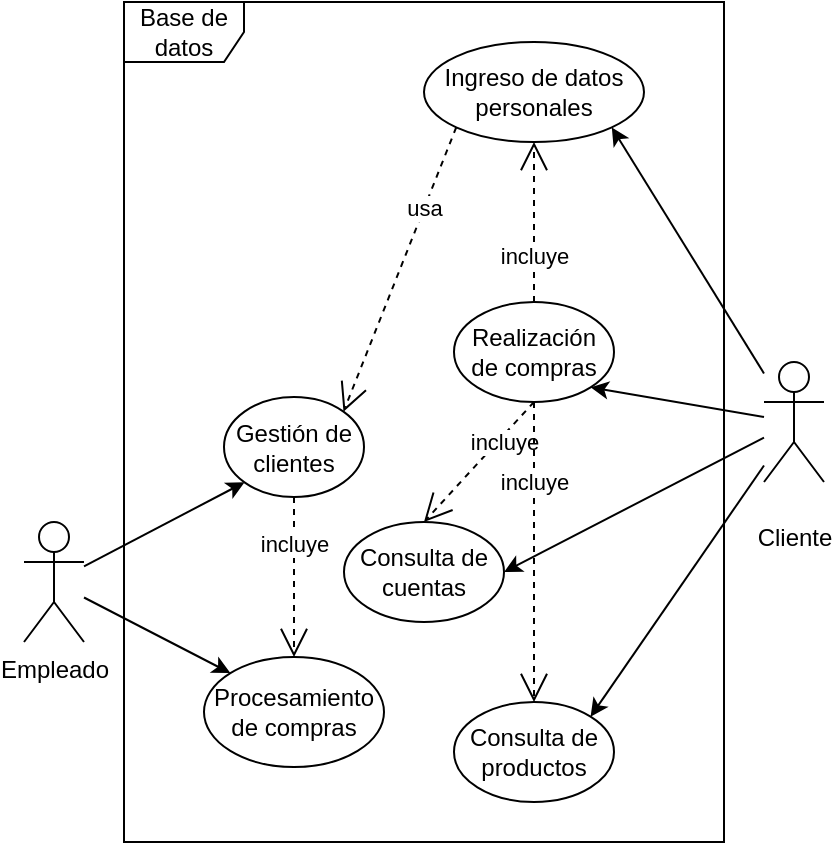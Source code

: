<mxfile version="22.1.0" type="device">
  <diagram name="Página-1" id="99s5c-YsY6Qn1IzTc98X">
    <mxGraphModel dx="1674" dy="782" grid="1" gridSize="10" guides="1" tooltips="1" connect="1" arrows="1" fold="1" page="1" pageScale="1" pageWidth="1169" pageHeight="827" math="0" shadow="0">
      <root>
        <mxCell id="0" />
        <mxCell id="1" parent="0" />
        <mxCell id="DYnebnUDaOTY5bF_qf12-1" value="&lt;br&gt;Cliente" style="shape=umlActor;verticalLabelPosition=bottom;verticalAlign=top;html=1;" parent="1" vertex="1">
          <mxGeometry x="750" y="230" width="30" height="60" as="geometry" />
        </mxCell>
        <mxCell id="DYnebnUDaOTY5bF_qf12-2" value="Base de datos" style="shape=umlFrame;whiteSpace=wrap;html=1;pointerEvents=0;" parent="1" vertex="1">
          <mxGeometry x="430" y="50" width="300" height="420" as="geometry" />
        </mxCell>
        <mxCell id="DYnebnUDaOTY5bF_qf12-6" value="Empleado" style="shape=umlActor;verticalLabelPosition=bottom;verticalAlign=top;html=1;" parent="1" vertex="1">
          <mxGeometry x="380" y="310" width="30" height="60" as="geometry" />
        </mxCell>
        <mxCell id="DYnebnUDaOTY5bF_qf12-7" value="Gestión de clientes" style="ellipse;whiteSpace=wrap;html=1;" parent="1" vertex="1">
          <mxGeometry x="480" y="247.5" width="70" height="50" as="geometry" />
        </mxCell>
        <mxCell id="DYnebnUDaOTY5bF_qf12-8" value="Procesamiento de compras" style="ellipse;whiteSpace=wrap;html=1;" parent="1" vertex="1">
          <mxGeometry x="470" y="377.5" width="90" height="55" as="geometry" />
        </mxCell>
        <mxCell id="DYnebnUDaOTY5bF_qf12-9" value="Realización de compras" style="ellipse;whiteSpace=wrap;html=1;" parent="1" vertex="1">
          <mxGeometry x="595" y="200" width="80" height="50" as="geometry" />
        </mxCell>
        <mxCell id="DYnebnUDaOTY5bF_qf12-10" value="Consulta de productos" style="ellipse;whiteSpace=wrap;html=1;" parent="1" vertex="1">
          <mxGeometry x="595" y="400" width="80" height="50" as="geometry" />
        </mxCell>
        <mxCell id="DYnebnUDaOTY5bF_qf12-11" value="Consulta de cuentas" style="ellipse;whiteSpace=wrap;html=1;" parent="1" vertex="1">
          <mxGeometry x="540" y="310" width="80" height="50" as="geometry" />
        </mxCell>
        <mxCell id="DYnebnUDaOTY5bF_qf12-12" value="incluye" style="endArrow=open;endSize=12;dashed=1;html=1;rounded=0;exitX=0.5;exitY=1;exitDx=0;exitDy=0;entryX=0.5;entryY=0;entryDx=0;entryDy=0;" parent="1" source="DYnebnUDaOTY5bF_qf12-9" target="DYnebnUDaOTY5bF_qf12-11" edge="1">
          <mxGeometry x="-0.389" y="2" width="160" relative="1" as="geometry">
            <mxPoint x="495" y="360" as="sourcePoint" />
            <mxPoint x="655" y="360" as="targetPoint" />
            <mxPoint as="offset" />
          </mxGeometry>
        </mxCell>
        <mxCell id="DYnebnUDaOTY5bF_qf12-14" value="" style="endArrow=classic;html=1;rounded=0;entryX=0;entryY=1;entryDx=0;entryDy=0;" parent="1" source="DYnebnUDaOTY5bF_qf12-6" target="DYnebnUDaOTY5bF_qf12-7" edge="1">
          <mxGeometry width="50" height="50" relative="1" as="geometry">
            <mxPoint x="560" y="425" as="sourcePoint" />
            <mxPoint x="610" y="375" as="targetPoint" />
          </mxGeometry>
        </mxCell>
        <mxCell id="DYnebnUDaOTY5bF_qf12-15" value="" style="endArrow=classic;html=1;rounded=0;entryX=1;entryY=0;entryDx=0;entryDy=0;" parent="1" source="DYnebnUDaOTY5bF_qf12-1" target="DYnebnUDaOTY5bF_qf12-10" edge="1">
          <mxGeometry width="50" height="50" relative="1" as="geometry">
            <mxPoint x="420" y="394" as="sourcePoint" />
            <mxPoint x="500" y="363" as="targetPoint" />
          </mxGeometry>
        </mxCell>
        <mxCell id="DYnebnUDaOTY5bF_qf12-16" value="" style="endArrow=classic;html=1;rounded=0;entryX=0;entryY=0;entryDx=0;entryDy=0;" parent="1" source="DYnebnUDaOTY5bF_qf12-6" target="DYnebnUDaOTY5bF_qf12-8" edge="1">
          <mxGeometry width="50" height="50" relative="1" as="geometry">
            <mxPoint x="430" y="409" as="sourcePoint" />
            <mxPoint x="510" y="378" as="targetPoint" />
          </mxGeometry>
        </mxCell>
        <mxCell id="DYnebnUDaOTY5bF_qf12-17" value="" style="endArrow=classic;html=1;rounded=0;entryX=1;entryY=0.5;entryDx=0;entryDy=0;" parent="1" source="DYnebnUDaOTY5bF_qf12-1" target="DYnebnUDaOTY5bF_qf12-11" edge="1">
          <mxGeometry width="50" height="50" relative="1" as="geometry">
            <mxPoint x="440" y="414" as="sourcePoint" />
            <mxPoint x="520" y="390" as="targetPoint" />
          </mxGeometry>
        </mxCell>
        <mxCell id="DYnebnUDaOTY5bF_qf12-18" value="" style="endArrow=classic;html=1;rounded=0;entryX=1;entryY=1;entryDx=0;entryDy=0;" parent="1" source="DYnebnUDaOTY5bF_qf12-1" target="DYnebnUDaOTY5bF_qf12-9" edge="1">
          <mxGeometry width="50" height="50" relative="1" as="geometry">
            <mxPoint x="450" y="424" as="sourcePoint" />
            <mxPoint x="530" y="393" as="targetPoint" />
          </mxGeometry>
        </mxCell>
        <mxCell id="DYnebnUDaOTY5bF_qf12-20" value="incluye" style="endArrow=open;endSize=12;dashed=1;html=1;rounded=0;exitX=0.5;exitY=1;exitDx=0;exitDy=0;entryX=0.5;entryY=0;entryDx=0;entryDy=0;" parent="1" source="DYnebnUDaOTY5bF_qf12-7" target="DYnebnUDaOTY5bF_qf12-8" edge="1">
          <mxGeometry x="-0.429" width="160" relative="1" as="geometry">
            <mxPoint x="660" y="297.5" as="sourcePoint" />
            <mxPoint x="660" y="367.5" as="targetPoint" />
            <mxPoint as="offset" />
          </mxGeometry>
        </mxCell>
        <mxCell id="uTSheUNNMHpEp6hS5WEN-1" value="Ingreso de datos personales" style="ellipse;whiteSpace=wrap;html=1;" vertex="1" parent="1">
          <mxGeometry x="580" y="70" width="110" height="50" as="geometry" />
        </mxCell>
        <mxCell id="uTSheUNNMHpEp6hS5WEN-2" value="" style="endArrow=classic;html=1;rounded=0;entryX=1;entryY=1;entryDx=0;entryDy=0;" edge="1" parent="1" source="DYnebnUDaOTY5bF_qf12-1" target="uTSheUNNMHpEp6hS5WEN-1">
          <mxGeometry width="50" height="50" relative="1" as="geometry">
            <mxPoint x="760" y="359" as="sourcePoint" />
            <mxPoint x="688" y="333" as="targetPoint" />
          </mxGeometry>
        </mxCell>
        <mxCell id="uTSheUNNMHpEp6hS5WEN-3" value="incluye" style="endArrow=open;endSize=12;dashed=1;html=1;rounded=0;exitX=0.5;exitY=0;exitDx=0;exitDy=0;entryX=0.5;entryY=1;entryDx=0;entryDy=0;" edge="1" parent="1" source="DYnebnUDaOTY5bF_qf12-9" target="uTSheUNNMHpEp6hS5WEN-1">
          <mxGeometry x="-0.429" width="160" relative="1" as="geometry">
            <mxPoint x="855" y="260" as="sourcePoint" />
            <mxPoint x="855" y="330" as="targetPoint" />
            <mxPoint as="offset" />
          </mxGeometry>
        </mxCell>
        <mxCell id="uTSheUNNMHpEp6hS5WEN-4" value="usa" style="endArrow=open;endSize=12;dashed=1;html=1;rounded=0;exitX=0;exitY=1;exitDx=0;exitDy=0;entryX=1;entryY=0;entryDx=0;entryDy=0;" edge="1" parent="1" source="uTSheUNNMHpEp6hS5WEN-1" target="DYnebnUDaOTY5bF_qf12-7">
          <mxGeometry x="-0.429" width="160" relative="1" as="geometry">
            <mxPoint x="525" y="308" as="sourcePoint" />
            <mxPoint x="525" y="388" as="targetPoint" />
            <mxPoint as="offset" />
          </mxGeometry>
        </mxCell>
        <mxCell id="uTSheUNNMHpEp6hS5WEN-6" value="incluye" style="endArrow=open;endSize=12;dashed=1;html=1;rounded=0;exitX=0.5;exitY=1;exitDx=0;exitDy=0;entryX=0.5;entryY=0;entryDx=0;entryDy=0;" edge="1" parent="1" source="DYnebnUDaOTY5bF_qf12-9" target="DYnebnUDaOTY5bF_qf12-10">
          <mxGeometry x="-0.467" width="160" relative="1" as="geometry">
            <mxPoint x="645" y="260" as="sourcePoint" />
            <mxPoint x="590" y="320" as="targetPoint" />
            <mxPoint as="offset" />
          </mxGeometry>
        </mxCell>
      </root>
    </mxGraphModel>
  </diagram>
</mxfile>
